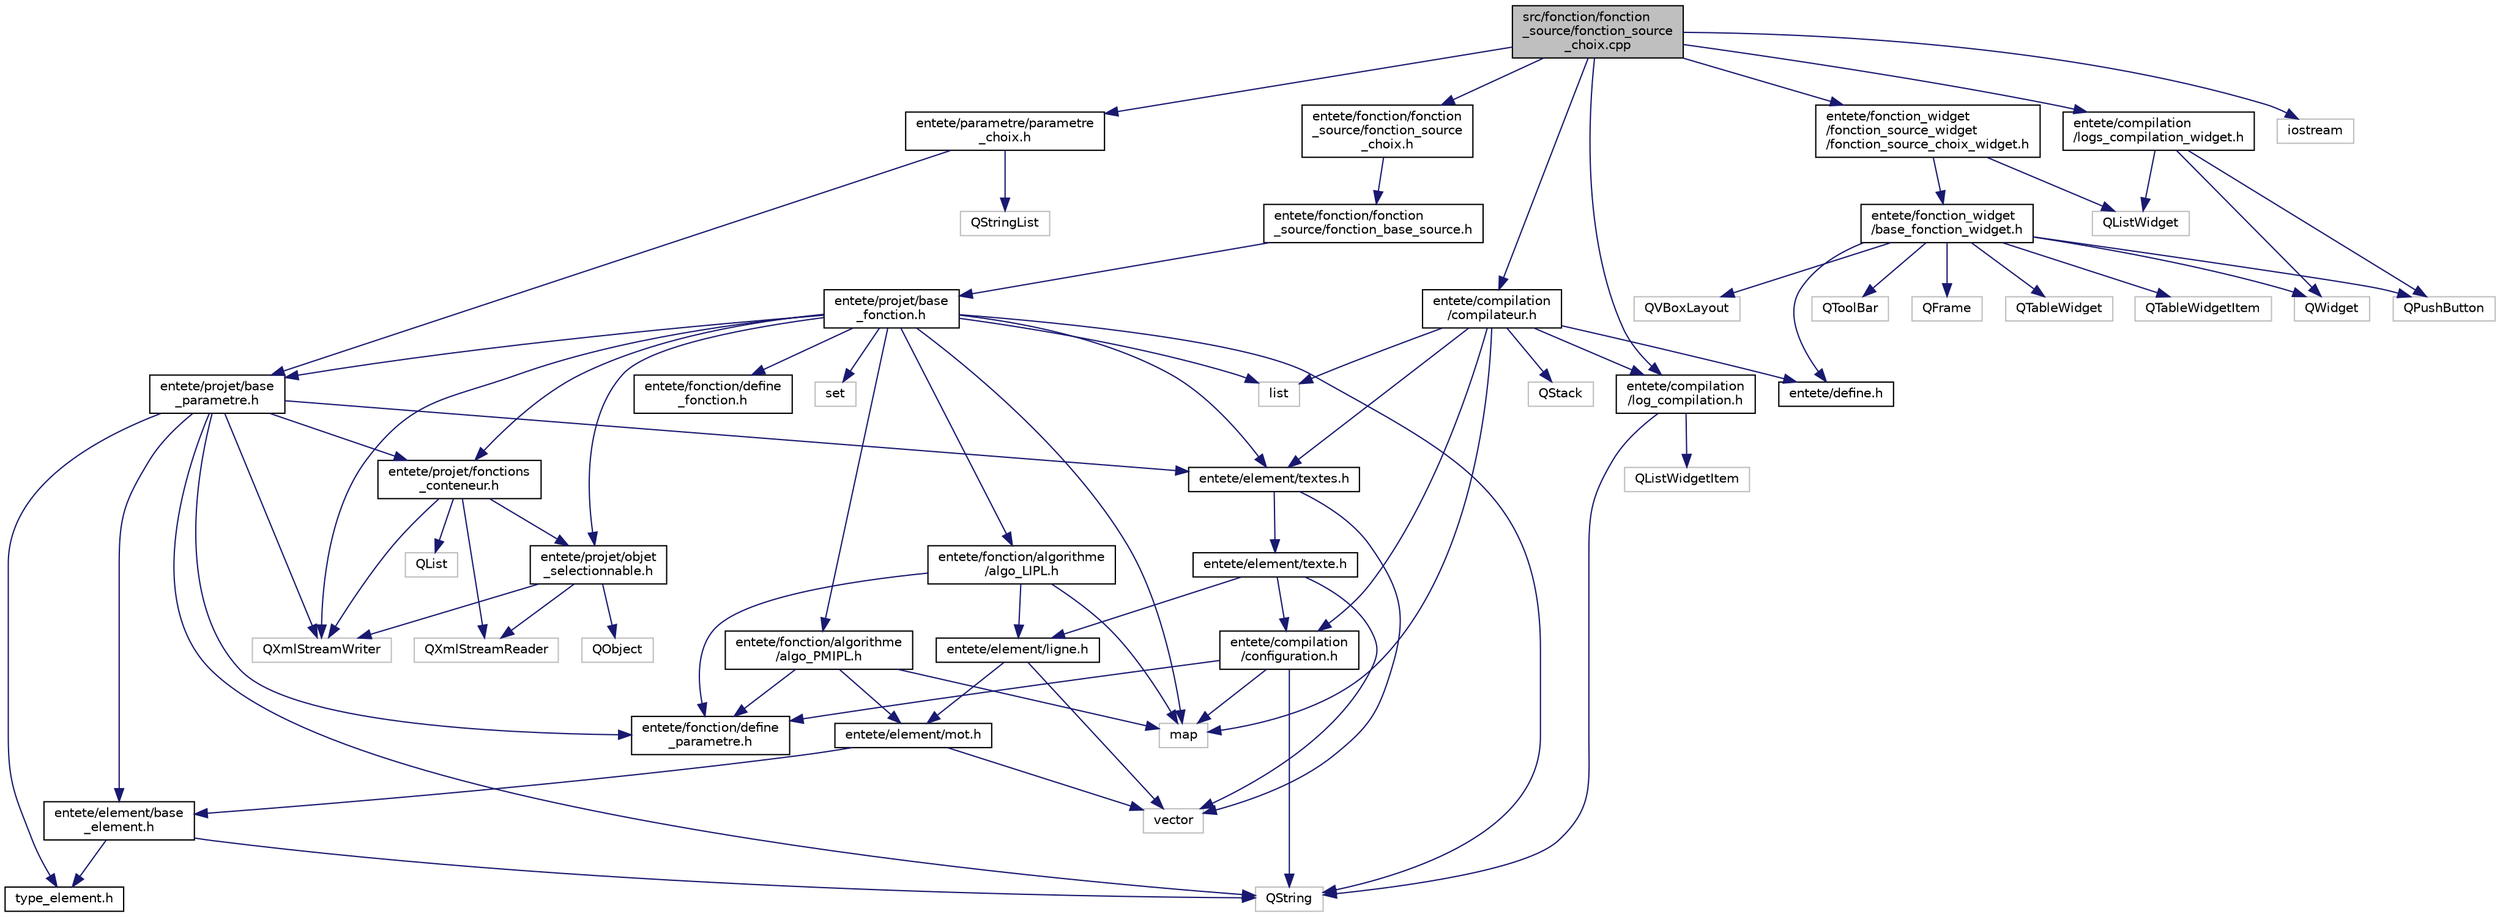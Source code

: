 digraph "src/fonction/fonction_source/fonction_source_choix.cpp"
{
  edge [fontname="Helvetica",fontsize="10",labelfontname="Helvetica",labelfontsize="10"];
  node [fontname="Helvetica",fontsize="10",shape=record];
  Node0 [label="src/fonction/fonction\l_source/fonction_source\l_choix.cpp",height=0.2,width=0.4,color="black", fillcolor="grey75", style="filled", fontcolor="black"];
  Node0 -> Node1 [color="midnightblue",fontsize="10",style="solid",fontname="Helvetica"];
  Node1 [label="entete/fonction/fonction\l_source/fonction_source\l_choix.h",height=0.2,width=0.4,color="black", fillcolor="white", style="filled",URL="$fonction__source__choix_8h.html",tooltip="Fichier de déclaration de la classe fonction_source_choix. "];
  Node1 -> Node2 [color="midnightblue",fontsize="10",style="solid",fontname="Helvetica"];
  Node2 [label="entete/fonction/fonction\l_source/fonction_base_source.h",height=0.2,width=0.4,color="black", fillcolor="white", style="filled",URL="$fonction__base__source_8h.html",tooltip="Fichier de déclaration de la classe fonction_base_source. "];
  Node2 -> Node3 [color="midnightblue",fontsize="10",style="solid",fontname="Helvetica"];
  Node3 [label="entete/projet/base\l_fonction.h",height=0.2,width=0.4,color="black", fillcolor="white", style="filled",URL="$base__fonction_8h.html",tooltip="Déclaration de la classe base_fonction. "];
  Node3 -> Node4 [color="midnightblue",fontsize="10",style="solid",fontname="Helvetica"];
  Node4 [label="entete/element/textes.h",height=0.2,width=0.4,color="black", fillcolor="white", style="filled",URL="$textes_8h.html",tooltip="Fichier de déclaration de la classe textes. "];
  Node4 -> Node5 [color="midnightblue",fontsize="10",style="solid",fontname="Helvetica"];
  Node5 [label="entete/element/texte.h",height=0.2,width=0.4,color="black", fillcolor="white", style="filled",URL="$texte_8h.html",tooltip="Fichier de déclaration de la classe texte. "];
  Node5 -> Node6 [color="midnightblue",fontsize="10",style="solid",fontname="Helvetica"];
  Node6 [label="entete/compilation\l/configuration.h",height=0.2,width=0.4,color="black", fillcolor="white", style="filled",URL="$configuration_8h.html",tooltip="Fichier de déclaration de la classe configuration. "];
  Node6 -> Node7 [color="midnightblue",fontsize="10",style="solid",fontname="Helvetica"];
  Node7 [label="entete/fonction/define\l_parametre.h",height=0.2,width=0.4,color="black", fillcolor="white", style="filled",URL="$define__parametre_8h.html",tooltip="Déclaration des énumérations utiles aux parametres. "];
  Node6 -> Node8 [color="midnightblue",fontsize="10",style="solid",fontname="Helvetica"];
  Node8 [label="QString",height=0.2,width=0.4,color="grey75", fillcolor="white", style="filled"];
  Node6 -> Node9 [color="midnightblue",fontsize="10",style="solid",fontname="Helvetica"];
  Node9 [label="map",height=0.2,width=0.4,color="grey75", fillcolor="white", style="filled"];
  Node5 -> Node10 [color="midnightblue",fontsize="10",style="solid",fontname="Helvetica"];
  Node10 [label="entete/element/ligne.h",height=0.2,width=0.4,color="black", fillcolor="white", style="filled",URL="$ligne_8h.html",tooltip="Fichier de déclaration de la classe ligne. "];
  Node10 -> Node11 [color="midnightblue",fontsize="10",style="solid",fontname="Helvetica"];
  Node11 [label="entete/element/mot.h",height=0.2,width=0.4,color="black", fillcolor="white", style="filled",URL="$mot_8h.html",tooltip="Fichier de déclaration de la classe mot. "];
  Node11 -> Node12 [color="midnightblue",fontsize="10",style="solid",fontname="Helvetica"];
  Node12 [label="entete/element/base\l_element.h",height=0.2,width=0.4,color="black", fillcolor="white", style="filled",URL="$base__element_8h.html",tooltip="Fichier de déclaration de la classe bae_element. "];
  Node12 -> Node13 [color="midnightblue",fontsize="10",style="solid",fontname="Helvetica"];
  Node13 [label="type_element.h",height=0.2,width=0.4,color="black", fillcolor="white", style="filled",URL="$type__element_8h.html"];
  Node12 -> Node8 [color="midnightblue",fontsize="10",style="solid",fontname="Helvetica"];
  Node11 -> Node14 [color="midnightblue",fontsize="10",style="solid",fontname="Helvetica"];
  Node14 [label="vector",height=0.2,width=0.4,color="grey75", fillcolor="white", style="filled"];
  Node10 -> Node14 [color="midnightblue",fontsize="10",style="solid",fontname="Helvetica"];
  Node5 -> Node14 [color="midnightblue",fontsize="10",style="solid",fontname="Helvetica"];
  Node4 -> Node14 [color="midnightblue",fontsize="10",style="solid",fontname="Helvetica"];
  Node3 -> Node15 [color="midnightblue",fontsize="10",style="solid",fontname="Helvetica"];
  Node15 [label="entete/fonction/algorithme\l/algo_LIPL.h",height=0.2,width=0.4,color="black", fillcolor="white", style="filled",URL="$algo___l_i_p_l_8h.html",tooltip="Fichier de déclaration de la classe algo_LIPL. "];
  Node15 -> Node10 [color="midnightblue",fontsize="10",style="solid",fontname="Helvetica"];
  Node15 -> Node7 [color="midnightblue",fontsize="10",style="solid",fontname="Helvetica"];
  Node15 -> Node9 [color="midnightblue",fontsize="10",style="solid",fontname="Helvetica"];
  Node3 -> Node16 [color="midnightblue",fontsize="10",style="solid",fontname="Helvetica"];
  Node16 [label="entete/fonction/algorithme\l/algo_PMIPL.h",height=0.2,width=0.4,color="black", fillcolor="white", style="filled",URL="$algo___p_m_i_p_l_8h.html",tooltip="Fichier de déclaration de la classe algo_PMIPL. "];
  Node16 -> Node11 [color="midnightblue",fontsize="10",style="solid",fontname="Helvetica"];
  Node16 -> Node7 [color="midnightblue",fontsize="10",style="solid",fontname="Helvetica"];
  Node16 -> Node9 [color="midnightblue",fontsize="10",style="solid",fontname="Helvetica"];
  Node3 -> Node17 [color="midnightblue",fontsize="10",style="solid",fontname="Helvetica"];
  Node17 [label="entete/fonction/define\l_fonction.h",height=0.2,width=0.4,color="black", fillcolor="white", style="filled",URL="$define__fonction_8h.html",tooltip="Déclaration des énumérations utiles aux fonctions. "];
  Node3 -> Node18 [color="midnightblue",fontsize="10",style="solid",fontname="Helvetica"];
  Node18 [label="entete/projet/base\l_parametre.h",height=0.2,width=0.4,color="black", fillcolor="white", style="filled",URL="$base__parametre_8h.html",tooltip="Fichier de déclaration de la classe base_parametre. "];
  Node18 -> Node12 [color="midnightblue",fontsize="10",style="solid",fontname="Helvetica"];
  Node18 -> Node4 [color="midnightblue",fontsize="10",style="solid",fontname="Helvetica"];
  Node18 -> Node13 [color="midnightblue",fontsize="10",style="solid",fontname="Helvetica"];
  Node18 -> Node7 [color="midnightblue",fontsize="10",style="solid",fontname="Helvetica"];
  Node18 -> Node19 [color="midnightblue",fontsize="10",style="solid",fontname="Helvetica"];
  Node19 [label="entete/projet/fonctions\l_conteneur.h",height=0.2,width=0.4,color="black", fillcolor="white", style="filled",URL="$fonctions__conteneur_8h.html"];
  Node19 -> Node20 [color="midnightblue",fontsize="10",style="solid",fontname="Helvetica"];
  Node20 [label="QList",height=0.2,width=0.4,color="grey75", fillcolor="white", style="filled"];
  Node19 -> Node21 [color="midnightblue",fontsize="10",style="solid",fontname="Helvetica"];
  Node21 [label="entete/projet/objet\l_selectionnable.h",height=0.2,width=0.4,color="black", fillcolor="white", style="filled",URL="$objet__selectionnable_8h.html"];
  Node21 -> Node22 [color="midnightblue",fontsize="10",style="solid",fontname="Helvetica"];
  Node22 [label="QObject",height=0.2,width=0.4,color="grey75", fillcolor="white", style="filled"];
  Node21 -> Node23 [color="midnightblue",fontsize="10",style="solid",fontname="Helvetica"];
  Node23 [label="QXmlStreamWriter",height=0.2,width=0.4,color="grey75", fillcolor="white", style="filled"];
  Node21 -> Node24 [color="midnightblue",fontsize="10",style="solid",fontname="Helvetica"];
  Node24 [label="QXmlStreamReader",height=0.2,width=0.4,color="grey75", fillcolor="white", style="filled"];
  Node19 -> Node23 [color="midnightblue",fontsize="10",style="solid",fontname="Helvetica"];
  Node19 -> Node24 [color="midnightblue",fontsize="10",style="solid",fontname="Helvetica"];
  Node18 -> Node8 [color="midnightblue",fontsize="10",style="solid",fontname="Helvetica"];
  Node18 -> Node23 [color="midnightblue",fontsize="10",style="solid",fontname="Helvetica"];
  Node3 -> Node19 [color="midnightblue",fontsize="10",style="solid",fontname="Helvetica"];
  Node3 -> Node21 [color="midnightblue",fontsize="10",style="solid",fontname="Helvetica"];
  Node3 -> Node8 [color="midnightblue",fontsize="10",style="solid",fontname="Helvetica"];
  Node3 -> Node23 [color="midnightblue",fontsize="10",style="solid",fontname="Helvetica"];
  Node3 -> Node25 [color="midnightblue",fontsize="10",style="solid",fontname="Helvetica"];
  Node25 [label="list",height=0.2,width=0.4,color="grey75", fillcolor="white", style="filled"];
  Node3 -> Node9 [color="midnightblue",fontsize="10",style="solid",fontname="Helvetica"];
  Node3 -> Node26 [color="midnightblue",fontsize="10",style="solid",fontname="Helvetica"];
  Node26 [label="set",height=0.2,width=0.4,color="grey75", fillcolor="white", style="filled"];
  Node0 -> Node27 [color="midnightblue",fontsize="10",style="solid",fontname="Helvetica"];
  Node27 [label="entete/compilation\l/compilateur.h",height=0.2,width=0.4,color="black", fillcolor="white", style="filled",URL="$compilateur_8h.html",tooltip="Fichier de déclaration de la classe compilateur. "];
  Node27 -> Node6 [color="midnightblue",fontsize="10",style="solid",fontname="Helvetica"];
  Node27 -> Node28 [color="midnightblue",fontsize="10",style="solid",fontname="Helvetica"];
  Node28 [label="entete/compilation\l/log_compilation.h",height=0.2,width=0.4,color="black", fillcolor="white", style="filled",URL="$log__compilation_8h.html",tooltip="Fichier de déclaration de la class log_compilation. "];
  Node28 -> Node29 [color="midnightblue",fontsize="10",style="solid",fontname="Helvetica"];
  Node29 [label="QListWidgetItem",height=0.2,width=0.4,color="grey75", fillcolor="white", style="filled"];
  Node28 -> Node8 [color="midnightblue",fontsize="10",style="solid",fontname="Helvetica"];
  Node27 -> Node30 [color="midnightblue",fontsize="10",style="solid",fontname="Helvetica"];
  Node30 [label="entete/define.h",height=0.2,width=0.4,color="black", fillcolor="white", style="filled",URL="$define_8h.html",tooltip="Fichier de déclaration des constantes globales. "];
  Node27 -> Node4 [color="midnightblue",fontsize="10",style="solid",fontname="Helvetica"];
  Node27 -> Node31 [color="midnightblue",fontsize="10",style="solid",fontname="Helvetica"];
  Node31 [label="QStack",height=0.2,width=0.4,color="grey75", fillcolor="white", style="filled"];
  Node27 -> Node25 [color="midnightblue",fontsize="10",style="solid",fontname="Helvetica"];
  Node27 -> Node9 [color="midnightblue",fontsize="10",style="solid",fontname="Helvetica"];
  Node0 -> Node28 [color="midnightblue",fontsize="10",style="solid",fontname="Helvetica"];
  Node0 -> Node32 [color="midnightblue",fontsize="10",style="solid",fontname="Helvetica"];
  Node32 [label="entete/compilation\l/logs_compilation_widget.h",height=0.2,width=0.4,color="black", fillcolor="white", style="filled",URL="$logs__compilation__widget_8h.html",tooltip="Fichier de déclaration de la classe logs_compilation_widget. "];
  Node32 -> Node33 [color="midnightblue",fontsize="10",style="solid",fontname="Helvetica"];
  Node33 [label="QListWidget",height=0.2,width=0.4,color="grey75", fillcolor="white", style="filled"];
  Node32 -> Node34 [color="midnightblue",fontsize="10",style="solid",fontname="Helvetica"];
  Node34 [label="QPushButton",height=0.2,width=0.4,color="grey75", fillcolor="white", style="filled"];
  Node32 -> Node35 [color="midnightblue",fontsize="10",style="solid",fontname="Helvetica"];
  Node35 [label="QWidget",height=0.2,width=0.4,color="grey75", fillcolor="white", style="filled"];
  Node0 -> Node36 [color="midnightblue",fontsize="10",style="solid",fontname="Helvetica"];
  Node36 [label="entete/fonction_widget\l/fonction_source_widget\l/fonction_source_choix_widget.h",height=0.2,width=0.4,color="black", fillcolor="white", style="filled",URL="$fonction__source__choix__widget_8h.html"];
  Node36 -> Node37 [color="midnightblue",fontsize="10",style="solid",fontname="Helvetica"];
  Node37 [label="entete/fonction_widget\l/base_fonction_widget.h",height=0.2,width=0.4,color="black", fillcolor="white", style="filled",URL="$base__fonction__widget_8h.html"];
  Node37 -> Node30 [color="midnightblue",fontsize="10",style="solid",fontname="Helvetica"];
  Node37 -> Node34 [color="midnightblue",fontsize="10",style="solid",fontname="Helvetica"];
  Node37 -> Node38 [color="midnightblue",fontsize="10",style="solid",fontname="Helvetica"];
  Node38 [label="QToolBar",height=0.2,width=0.4,color="grey75", fillcolor="white", style="filled"];
  Node37 -> Node39 [color="midnightblue",fontsize="10",style="solid",fontname="Helvetica"];
  Node39 [label="QFrame",height=0.2,width=0.4,color="grey75", fillcolor="white", style="filled"];
  Node37 -> Node35 [color="midnightblue",fontsize="10",style="solid",fontname="Helvetica"];
  Node37 -> Node40 [color="midnightblue",fontsize="10",style="solid",fontname="Helvetica"];
  Node40 [label="QTableWidget",height=0.2,width=0.4,color="grey75", fillcolor="white", style="filled"];
  Node37 -> Node41 [color="midnightblue",fontsize="10",style="solid",fontname="Helvetica"];
  Node41 [label="QTableWidgetItem",height=0.2,width=0.4,color="grey75", fillcolor="white", style="filled"];
  Node37 -> Node42 [color="midnightblue",fontsize="10",style="solid",fontname="Helvetica"];
  Node42 [label="QVBoxLayout",height=0.2,width=0.4,color="grey75", fillcolor="white", style="filled"];
  Node36 -> Node33 [color="midnightblue",fontsize="10",style="solid",fontname="Helvetica"];
  Node0 -> Node43 [color="midnightblue",fontsize="10",style="solid",fontname="Helvetica"];
  Node43 [label="entete/parametre/parametre\l_choix.h",height=0.2,width=0.4,color="black", fillcolor="white", style="filled",URL="$parametre__choix_8h.html",tooltip="Fichier de déclaration de la classe parametre_choix. "];
  Node43 -> Node18 [color="midnightblue",fontsize="10",style="solid",fontname="Helvetica"];
  Node43 -> Node44 [color="midnightblue",fontsize="10",style="solid",fontname="Helvetica"];
  Node44 [label="QStringList",height=0.2,width=0.4,color="grey75", fillcolor="white", style="filled"];
  Node0 -> Node45 [color="midnightblue",fontsize="10",style="solid",fontname="Helvetica"];
  Node45 [label="iostream",height=0.2,width=0.4,color="grey75", fillcolor="white", style="filled"];
}
